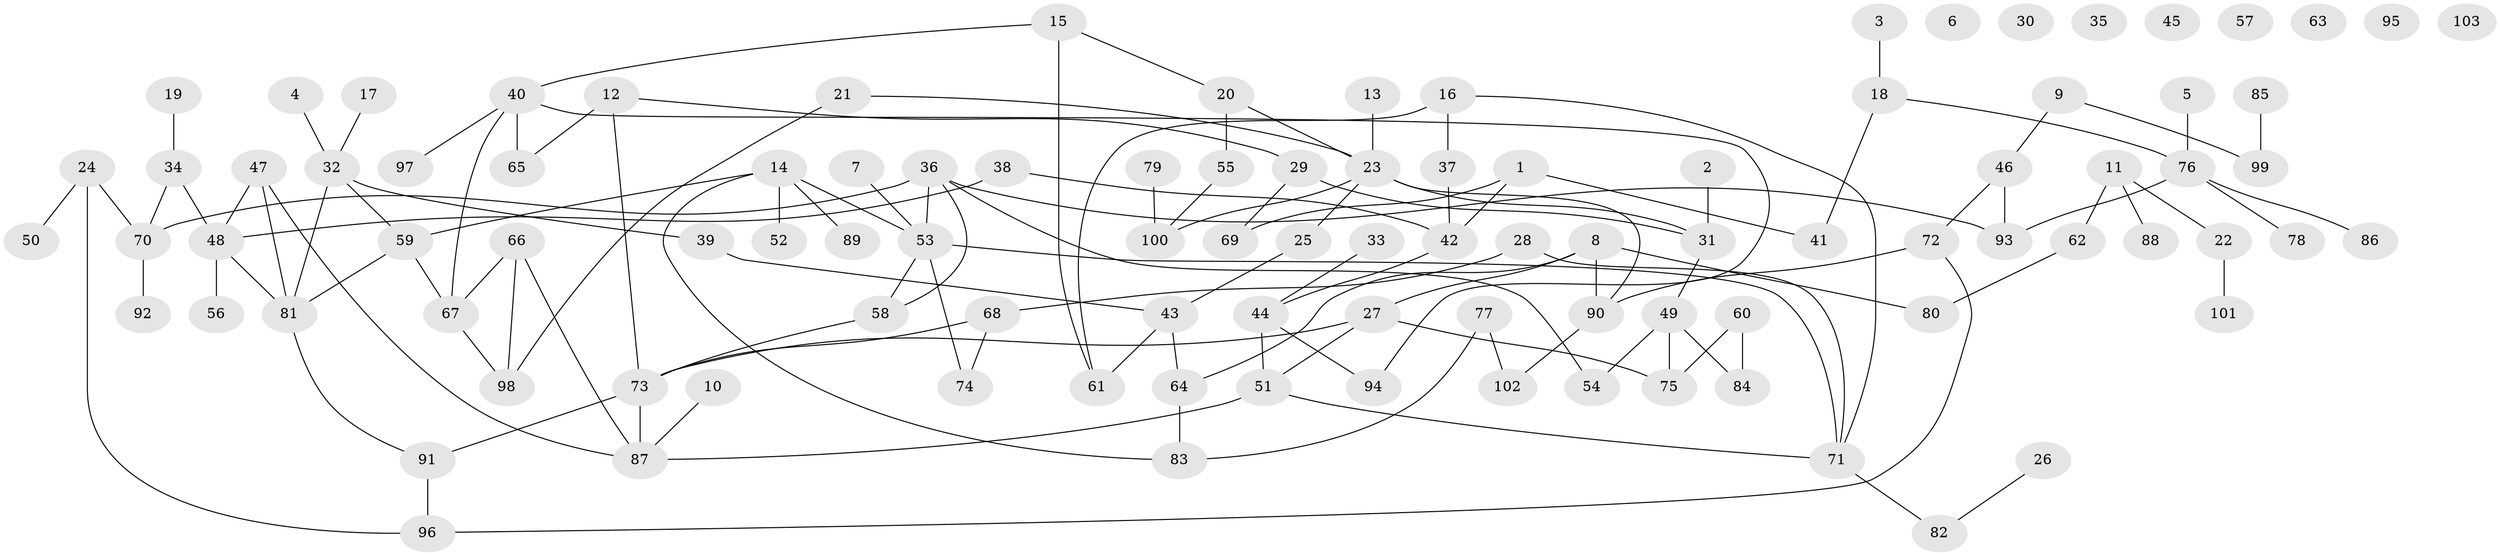 // coarse degree distribution, {3: 0.17142857142857143, 1: 0.2714285714285714, 0: 0.11428571428571428, 6: 0.05714285714285714, 2: 0.14285714285714285, 4: 0.14285714285714285, 9: 0.014285714285714285, 5: 0.04285714285714286, 7: 0.04285714285714286}
// Generated by graph-tools (version 1.1) at 2025/41/03/06/25 10:41:19]
// undirected, 103 vertices, 128 edges
graph export_dot {
graph [start="1"]
  node [color=gray90,style=filled];
  1;
  2;
  3;
  4;
  5;
  6;
  7;
  8;
  9;
  10;
  11;
  12;
  13;
  14;
  15;
  16;
  17;
  18;
  19;
  20;
  21;
  22;
  23;
  24;
  25;
  26;
  27;
  28;
  29;
  30;
  31;
  32;
  33;
  34;
  35;
  36;
  37;
  38;
  39;
  40;
  41;
  42;
  43;
  44;
  45;
  46;
  47;
  48;
  49;
  50;
  51;
  52;
  53;
  54;
  55;
  56;
  57;
  58;
  59;
  60;
  61;
  62;
  63;
  64;
  65;
  66;
  67;
  68;
  69;
  70;
  71;
  72;
  73;
  74;
  75;
  76;
  77;
  78;
  79;
  80;
  81;
  82;
  83;
  84;
  85;
  86;
  87;
  88;
  89;
  90;
  91;
  92;
  93;
  94;
  95;
  96;
  97;
  98;
  99;
  100;
  101;
  102;
  103;
  1 -- 41;
  1 -- 42;
  1 -- 69;
  2 -- 31;
  3 -- 18;
  4 -- 32;
  5 -- 76;
  7 -- 53;
  8 -- 27;
  8 -- 64;
  8 -- 80;
  8 -- 90;
  9 -- 46;
  9 -- 99;
  10 -- 87;
  11 -- 22;
  11 -- 62;
  11 -- 88;
  12 -- 29;
  12 -- 65;
  12 -- 73;
  13 -- 23;
  14 -- 52;
  14 -- 53;
  14 -- 59;
  14 -- 83;
  14 -- 89;
  15 -- 20;
  15 -- 40;
  15 -- 61;
  16 -- 37;
  16 -- 61;
  16 -- 71;
  17 -- 32;
  18 -- 41;
  18 -- 76;
  19 -- 34;
  20 -- 23;
  20 -- 55;
  21 -- 23;
  21 -- 98;
  22 -- 101;
  23 -- 25;
  23 -- 31;
  23 -- 90;
  23 -- 100;
  24 -- 50;
  24 -- 70;
  24 -- 96;
  25 -- 43;
  26 -- 82;
  27 -- 51;
  27 -- 73;
  27 -- 75;
  28 -- 68;
  28 -- 71;
  29 -- 31;
  29 -- 69;
  31 -- 49;
  32 -- 39;
  32 -- 59;
  32 -- 81;
  33 -- 44;
  34 -- 48;
  34 -- 70;
  36 -- 53;
  36 -- 54;
  36 -- 58;
  36 -- 70;
  36 -- 93;
  37 -- 42;
  38 -- 42;
  38 -- 48;
  39 -- 43;
  40 -- 65;
  40 -- 67;
  40 -- 94;
  40 -- 97;
  42 -- 44;
  43 -- 61;
  43 -- 64;
  44 -- 51;
  44 -- 94;
  46 -- 72;
  46 -- 93;
  47 -- 48;
  47 -- 81;
  47 -- 87;
  48 -- 56;
  48 -- 81;
  49 -- 54;
  49 -- 75;
  49 -- 84;
  51 -- 71;
  51 -- 87;
  53 -- 58;
  53 -- 71;
  53 -- 74;
  55 -- 100;
  58 -- 73;
  59 -- 67;
  59 -- 81;
  60 -- 75;
  60 -- 84;
  62 -- 80;
  64 -- 83;
  66 -- 67;
  66 -- 87;
  66 -- 98;
  67 -- 98;
  68 -- 73;
  68 -- 74;
  70 -- 92;
  71 -- 82;
  72 -- 90;
  72 -- 96;
  73 -- 87;
  73 -- 91;
  76 -- 78;
  76 -- 86;
  76 -- 93;
  77 -- 83;
  77 -- 102;
  79 -- 100;
  81 -- 91;
  85 -- 99;
  90 -- 102;
  91 -- 96;
}
